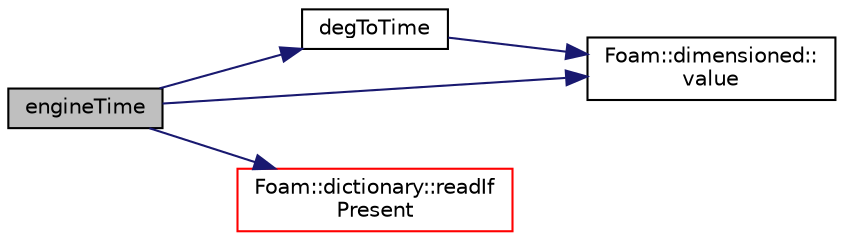 digraph "engineTime"
{
  bgcolor="transparent";
  edge [fontname="Helvetica",fontsize="10",labelfontname="Helvetica",labelfontsize="10"];
  node [fontname="Helvetica",fontsize="10",shape=record];
  rankdir="LR";
  Node1 [label="engineTime",height=0.2,width=0.4,color="black", fillcolor="grey75", style="filled", fontcolor="black"];
  Node1 -> Node2 [color="midnightblue",fontsize="10",style="solid",fontname="Helvetica"];
  Node2 [label="degToTime",height=0.2,width=0.4,color="black",URL="$a00648.html#ac7943b6a54b545f1e1afec88532307d4",tooltip="Convert degrees to seconds (for given engine speed in RPM) "];
  Node2 -> Node3 [color="midnightblue",fontsize="10",style="solid",fontname="Helvetica"];
  Node3 [label="Foam::dimensioned::\lvalue",height=0.2,width=0.4,color="black",URL="$a00538.html#a080d3824651cfcf52f72acceec615aaa",tooltip="Return const reference to value. "];
  Node1 -> Node4 [color="midnightblue",fontsize="10",style="solid",fontname="Helvetica"];
  Node4 [label="Foam::dictionary::readIf\lPresent",height=0.2,width=0.4,color="red",URL="$a00530.html#ac3502a72e9d1a84f63c4919b78595cd4",tooltip="Find an entry if present, and assign to T. "];
  Node1 -> Node3 [color="midnightblue",fontsize="10",style="solid",fontname="Helvetica"];
}
